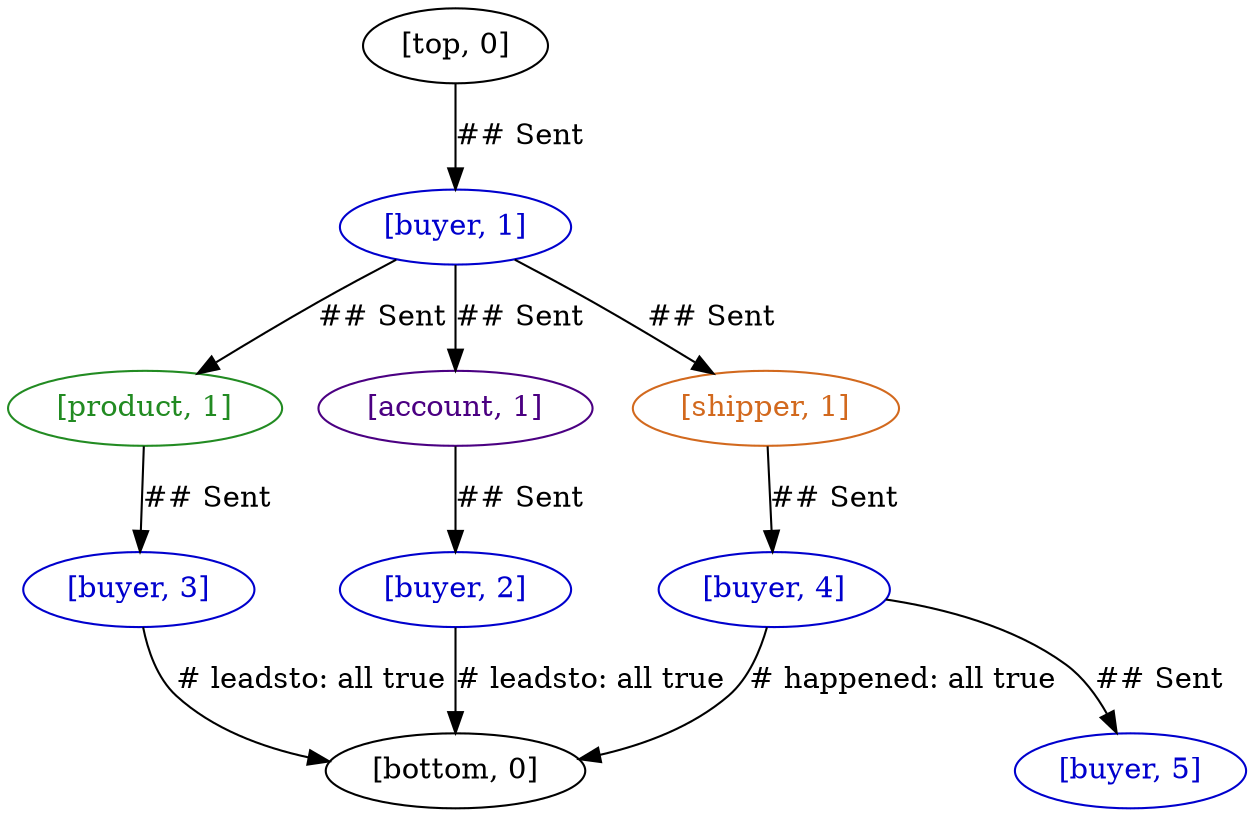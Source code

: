 
digraph messageGraph {
"[top, 0]" [color=black fontcolor=black];
"[buyer, 1]" [color=mediumblue fontcolor=mediumblue];
"[top, 0]" -> "[buyer, 1]" [color=black label="## Sent"];
"[buyer, 1]" [color=mediumblue fontcolor=mediumblue]; 
"[product, 1]" [color=forestgreen fontcolor=forestgreen]; 
"[buyer, 1]" -> "[product, 1]" [color=black label="## Sent"]; 
"[product, 1]" [color=forestgreen fontcolor=forestgreen];
"[buyer, 3]" [color=mediumblue fontcolor=mediumblue]; 
"[product, 1]" -> "[buyer, 3]" [color=black label="## Sent"];
"[buyer, 3]" [color=mediumblue fontcolor=mediumblue];
"[bottom, 0]" [color=black fontcolor=black]; 
"[buyer, 3]" -> "[bottom, 0]" [color=black label="# leadsto: all true"]; 
"[buyer, 1]" [color=mediumblue fontcolor=mediumblue];
"[account, 1]" [color=indigo fontcolor=indigo];
"[buyer, 1]" -> "[account, 1]" [color=black label="## Sent"]; 
"[account, 1]" [color=indigo fontcolor=indigo];
"[buyer, 2]" [color=mediumblue fontcolor=mediumblue];
"[account, 1]" -> "[buyer, 2]" [color=black label="## Sent"];
"[buyer, 2]" [color=mediumblue fontcolor=mediumblue]; 
"[bottom, 0]" [color=black fontcolor=black]; 
"[buyer, 2]" -> "[bottom, 0]" [color=black label="# leadsto: all true"];
"[buyer, 1]" [color=mediumblue fontcolor=mediumblue]; 
"[shipper, 1]" [color=chocolate fontcolor=chocolate]; 
"[buyer, 1]" -> "[shipper, 1]" [color=black label="## Sent"]; 
"[shipper, 1]" [color=chocolate fontcolor=chocolate]; 
"[buyer, 4]" [color=mediumblue fontcolor=mediumblue];
"[shipper, 1]" -> "[buyer, 4]" [color=black label="## Sent"];
"[buyer, 4]" [color=mediumblue fontcolor=mediumblue]; 
"[bottom, 0]" [color=black fontcolor=black];
"[buyer, 4]" -> "[bottom, 0]" [color=black label="# happened: all true"]; 
"[buyer, 4]" [color=mediumblue fontcolor=mediumblue]; 
"[buyer, 5]" [color=mediumblue fontcolor=mediumblue];
"[buyer, 4]" -> "[buyer, 5]" [color=black label="## Sent"];
}